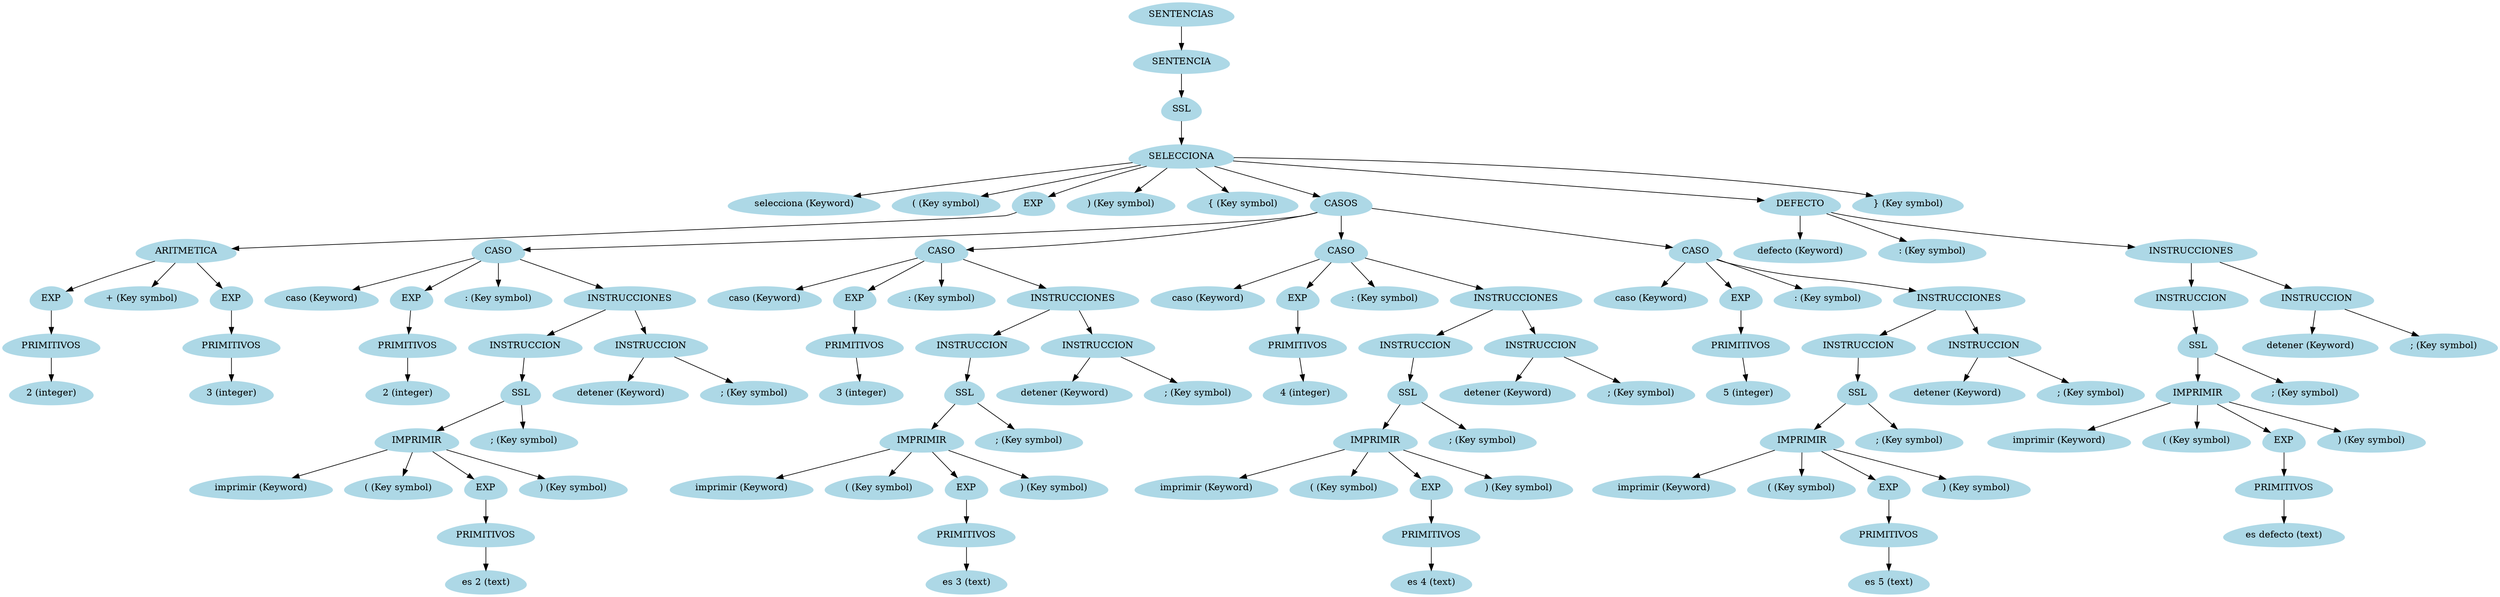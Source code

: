 digraph grafo{
node [shape = egg];
7837633[label="SENTENCIAS", style = filled, color = lightblue];
3429838[label="SENTENCIA", style = filled, color = lightblue];
7837633->3429838;
30868550[label="SSL", style = filled, color = lightblue];
3429838->30868550;
9381496[label="SELECCIONA", style = filled, color = lightblue];
30868550->9381496;
17324607[label="selecciona (Keyword)", style = filled, color = lightblue];
9381496->17324607;
21703739[label="( (Key symbol)", style = filled, color = lightblue];
9381496->21703739;
61115925[label="EXP", style = filled, color = lightblue];
9381496->61115925;
13172414[label="ARITMETICA", style = filled, color = lightblue];
61115925->13172414;
51442863[label="EXP", style = filled, color = lightblue];
13172414->51442863;
60332585[label="PRIMITIVOS", style = filled, color = lightblue];
51442863->60332585;
6122357[label="2 (integer)", style = filled, color = lightblue];
60332585->6122357;
55101221[label="+ (Key symbol)", style = filled, color = lightblue];
13172414->55101221;
26148945[label="EXP", style = filled, color = lightblue];
13172414->26148945;
34013913[label="PRIMITIVOS", style = filled, color = lightblue];
26148945->34013913;
37689768[label="3 (integer)", style = filled, color = lightblue];
34013913->37689768;
3663598[label=") (Key symbol)", style = filled, color = lightblue];
9381496->3663598;
32972388[label="{ (Key symbol)", style = filled, color = lightblue];
9381496->32972388;
28316044[label="CASOS", style = filled, color = lightblue];
9381496->28316044;
53517805[label="CASO", style = filled, color = lightblue];
28316044->53517805;
11898202[label="caso (Keyword)", style = filled, color = lightblue];
53517805->11898202;
39974954[label="EXP", style = filled, color = lightblue];
53517805->39974954;
24230272[label="PRIMITIVOS", style = filled, color = lightblue];
39974954->24230272;
16745860[label="2 (integer)", style = filled, color = lightblue];
24230272->16745860;
16495015[label=": (Key symbol)", style = filled, color = lightblue];
53517805->16495015;
14237410[label="INSTRUCCIONES", style = filled, color = lightblue];
53517805->14237410;
61027830[label="INSTRUCCION", style = filled, color = lightblue];
14237410->61027830;
12379565[label="SSL", style = filled, color = lightblue];
61027830->12379565;
44307222[label="IMPRIMIR", style = filled, color = lightblue];
12379565->44307222;
63220684[label="imprimir (Keyword)", style = filled, color = lightblue];
44307222->63220684;
32115247[label="( (Key symbol)", style = filled, color = lightblue];
44307222->32115247;
20601768[label="EXP", style = filled, color = lightblue];
44307222->20601768;
51198184[label="PRIMITIVOS", style = filled, color = lightblue];
20601768->51198184;
58130472[label="es 2 (text)", style = filled, color = lightblue];
51198184->58130472;
53412201[label=") (Key symbol)", style = filled, color = lightblue];
44307222->53412201;
10947764[label="; (Key symbol)", style = filled, color = lightblue];
12379565->10947764;
31421019[label="INSTRUCCION", style = filled, color = lightblue];
14237410->31421019;
14353717[label="detener (Keyword)", style = filled, color = lightblue];
31421019->14353717;
62074597[label="; (Key symbol)", style = filled, color = lightblue];
31421019->62074597;
21800467[label="CASO", style = filled, color = lightblue];
28316044->21800467;
61986480[label="caso (Keyword)", style = filled, color = lightblue];
21800467->61986480;
21007413[label="EXP", style = filled, color = lightblue];
21800467->21007413;
54848996[label="PRIMITIVOS", style = filled, color = lightblue];
21007413->54848996;
23878916[label="3 (integer)", style = filled, color = lightblue];
54848996->23878916;
13583655[label=": (Key symbol)", style = filled, color = lightblue];
21800467->13583655;
55144039[label="INSTRUCCIONES", style = filled, color = lightblue];
21800467->55144039;
26534308[label="INSTRUCCION", style = filled, color = lightblue];
55144039->26534308;
37482183[label="SSL", style = filled, color = lightblue];
26534308->37482183;
1795329[label="IMPRIMIR", style = filled, color = lightblue];
37482183->1795329;
16157963[label="imprimir (Keyword)", style = filled, color = lightblue];
1795329->16157963;
11203942[label="( (Key symbol)", style = filled, color = lightblue];
1795329->11203942;
33726620[label="EXP", style = filled, color = lightblue];
1795329->33726620;
35104124[label="PRIMITIVOS", style = filled, color = lightblue];
33726620->35104124;
47501665[label="es 3 (text)", style = filled, color = lightblue];
35104124->47501665;
24861802[label=") (Key symbol)", style = filled, color = lightblue];
1795329->24861802;
22429634[label="; (Key symbol)", style = filled, color = lightblue];
37482183->22429634;
540121[label="INSTRUCCION", style = filled, color = lightblue];
55144039->540121;
4861097[label="detener (Keyword)", style = filled, color = lightblue];
540121->4861097;
43749873[label="; (Key symbol)", style = filled, color = lightblue];
540121->43749873;
58204539[label="CASO", style = filled, color = lightblue];
28316044->58204539;
54078809[label="caso (Keyword)", style = filled, color = lightblue];
58204539->54078809;
16947234[label="EXP", style = filled, color = lightblue];
58204539->16947234;
18307385[label="PRIMITIVOS", style = filled, color = lightblue];
16947234->18307385;
30548742[label="4 (integer)", style = filled, color = lightblue];
18307385->30548742;
6503226[label=": (Key symbol)", style = filled, color = lightblue];
58204539->6503226;
58529038[label="INSTRUCCIONES", style = filled, color = lightblue];
58204539->58529038;
56999299[label="INSTRUCCION", style = filled, color = lightblue];
58529038->56999299;
43231651[label="SSL", style = filled, color = lightblue];
56999299->43231651;
53540541[label="IMPRIMIR", style = filled, color = lightblue];
43231651->53540541;
12102828[label="imprimir (Keyword)", style = filled, color = lightblue];
53540541->12102828;
41816592[label="( (Key symbol)", style = filled, color = lightblue];
53540541->41816592;
40805010[label="EXP", style = filled, color = lightblue];
53540541->40805010;
31700771[label="PRIMITIVOS", style = filled, color = lightblue];
40805010->31700771;
16871484[label="es 4 (text)", style = filled, color = lightblue];
31700771->16871484;
17625630[label=") (Key symbol)", style = filled, color = lightblue];
53540541->17625630;
24412946[label="; (Key symbol)", style = filled, color = lightblue];
43231651->24412946;
18389930[label="INSTRUCCION", style = filled, color = lightblue];
58529038->18389930;
31291646[label="detener (Keyword)", style = filled, color = lightblue];
18389930->31291646;
13189358[label="; (Key symbol)", style = filled, color = lightblue];
18389930->13189358;
51595365[label="CASO", style = filled, color = lightblue];
28316044->51595365;
61705107[label="caso (Keyword)", style = filled, color = lightblue];
51595365->61705107;
18475057[label="EXP", style = filled, color = lightblue];
51595365->18475057;
32057793[label="PRIMITIVOS", style = filled, color = lightblue];
18475057->32057793;
20084682[label="5 (integer)", style = filled, color = lightblue];
32057793->20084682;
46544415[label=": (Key symbol)", style = filled, color = lightblue];
51595365->46544415;
16246551[label="INSTRUCCIONES", style = filled, color = lightblue];
51595365->16246551;
12001237[label="INSTRUCCION", style = filled, color = lightblue];
16246551->12001237;
40902273[label="SSL", style = filled, color = lightblue];
12001237->40902273;
32576140[label="IMPRIMIR", style = filled, color = lightblue];
40902273->32576140;
24749807[label="imprimir (Keyword)", style = filled, color = lightblue];
32576140->24749807;
21421675[label="( (Key symbol)", style = filled, color = lightblue];
32576140->21421675;
58577354[label="EXP", style = filled, color = lightblue];
32576140->58577354;
57434139[label="PRIMITIVOS", style = filled, color = lightblue];
58577354->57434139;
47145209[label="es 5 (text)", style = filled, color = lightblue];
57434139->47145209;
21653700[label=") (Key symbol)", style = filled, color = lightblue];
32576140->21653700;
60665573[label="; (Key symbol)", style = filled, color = lightblue];
40902273->60665573;
9119245[label="INSTRUCCION", style = filled, color = lightblue];
16246551->9119245;
14964341[label="detener (Keyword)", style = filled, color = lightblue];
9119245->14964341;
461342[label="; (Key symbol)", style = filled, color = lightblue];
9119245->461342;
4152081[label="DEFECTO", style = filled, color = lightblue];
9381496->4152081;
37368736[label="defecto (Keyword)", style = filled, color = lightblue];
4152081->37368736;
774306[label=": (Key symbol)", style = filled, color = lightblue];
4152081->774306;
6968762[label="INSTRUCCIONES", style = filled, color = lightblue];
4152081->6968762;
62718864[label="INSTRUCCION", style = filled, color = lightblue];
6968762->62718864;
27598869[label="SSL", style = filled, color = lightblue];
62718864->27598869;
47063234[label="IMPRIMIR", style = filled, color = lightblue];
27598869->47063234;
20915929[label="imprimir (Keyword)", style = filled, color = lightblue];
47063234->20915929;
54025633[label="( (Key symbol)", style = filled, color = lightblue];
47063234->54025633;
16468652[label="EXP", style = filled, color = lightblue];
47063234->16468652;
14000148[label="PRIMITIVOS", style = filled, color = lightblue];
16468652->14000148;
58892473[label="es defecto (text)", style = filled, color = lightblue];
14000148->58892473;
60270212[label=") (Key symbol)", style = filled, color = lightblue];
47063234->60270212;
5560998[label="; (Key symbol)", style = filled, color = lightblue];
27598869->5560998;
50048984[label="INSTRUCCION", style = filled, color = lightblue];
6968762->50048984;
47787675[label="detener (Keyword)", style = filled, color = lightblue];
50048984->47787675;
27435897[label="; (Key symbol)", style = filled, color = lightblue];
50048984->27435897;
45596481[label="} (Key symbol)", style = filled, color = lightblue];
9381496->45596481;
}
